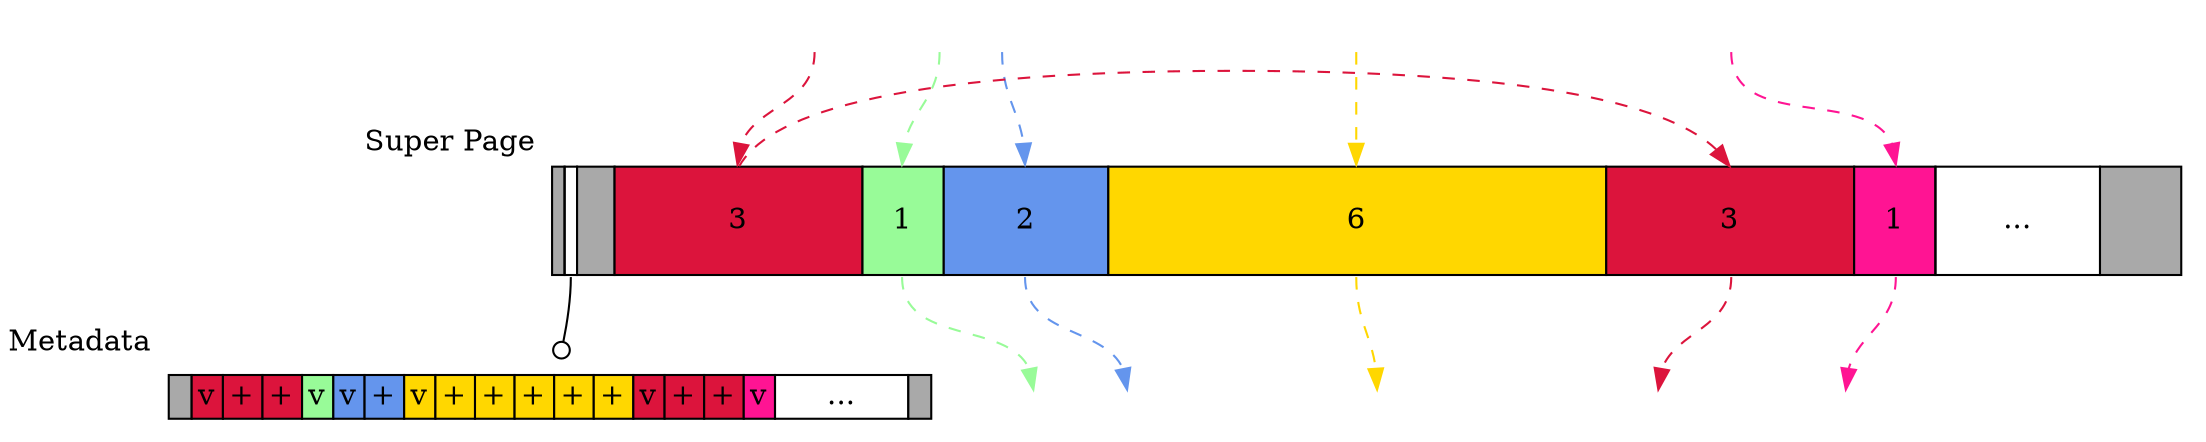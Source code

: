 digraph G {
  graph[bgcolor=transparent]
  node[shape=plaintext]
  edge[style=dashed]

  invisible_a[label=<
    <TABLE BORDER="0" CELLBORDER="0" CELLSPACING="0">
      <TR>
        <TD PORT="red" WIDTH="100"></TD>
        <TD PORT="green" WIDTH="20"></TD>
        <TD PORT="blue" WIDTH="40"></TD>
        <TD PORT="gold" WIDTH="300"></TD>
        <TD PORT="pink" WIDTH="60"></TD>
      </TR>
    </TABLE>
  >]
  superpage[xlabel="Super Page",label=<
    <TABLE BORDER="0" CELLBORDER="1" CELLSPACING="0" WIDTH="10">
      <TR>
        <!-- Head Partition Page -->
        <TD BGCOLOR="darkgrey" HEIGHT="52"></TD>
        <TD PORT="metadata"></TD>
        <TD BGCOLOR="darkgrey" WIDTH="18"></TD>
        <!-- Several Slot Spans -->
        <TD PORT="red" BGCOLOR="crimson" WIDTH="119">3</TD>
        <TD PORT="green" BGCOLOR="palegreen" WIDTH="39">1</TD>
        <TD PORT="blue" BGCOLOR="cornflowerblue" WIDTH="79">2</TD>
        <TD PORT="gold" BGCOLOR="gold" WIDTH="239">6</TD>
        <TD PORT="red2" BGCOLOR="crimson" WIDTH="119">3</TD>
        <TD PORT="pink" BGCOLOR="deeppink" WIDTH="39">1</TD>
        <TD WIDTH="79">...</TD>
        <!-- Tail Partition Page -->
        <TD BGCOLOR="darkgrey" WIDTH="39"></TD>
      </TR>
    </TABLE>
  >]
  invisible_b[label=<
    <TABLE BORDER="0" CELLBORDER="0" CELLSPACING="0">
      <TR>
        <TD PORT="green" WIDTH="30"></TD>
        <TD PORT="blue" WIDTH="60"></TD>
        <TD PORT="gold" WIDTH="180"></TD>
        <TD PORT="red" WIDTH="90"></TD>
        <TD PORT="pink" WIDTH="90"></TD>
      </TR>
    </TABLE>
  >]
  metadata_page[xlabel="Metadata",label=<
    <TABLE BORDER="0" CELLBORDER="1" CELLSPACING="0">
      <TR>
        <!-- Guard Page Metadata -->
        <TD BGCOLOR="darkgrey"> </TD>
        <!-- Red Slot Span Metadata -->
        <TD BGCOLOR="crimson">v</TD>
        <TD BGCOLOR="crimson">+</TD>
        <TD BGCOLOR="crimson">+</TD>
        <!-- Green Slot Span Metadata -->
        <TD BGCOLOR="palegreen">v</TD>
        <!-- Blue Slot Span Metadata -->
        <TD BGCOLOR="cornflowerblue">v</TD>
        <TD BGCOLOR="cornflowerblue">+</TD>
        <!-- Gold Slot Span Metadata -->
        <TD BGCOLOR="gold">v</TD>
        <TD BGCOLOR="gold">+</TD>
        <TD BGCOLOR="gold">+</TD>
        <TD BGCOLOR="gold">+</TD>
        <TD BGCOLOR="gold">+</TD>
        <TD BGCOLOR="gold">+</TD>
        <!-- Red Slot Span Metadata -->
        <TD BGCOLOR="crimson">v</TD>
        <TD BGCOLOR="crimson">+</TD>
        <TD BGCOLOR="crimson">+</TD>
        <!-- Pink Slot Span Metadata -->
        <TD BGCOLOR="deeppink">v</TD>
        <!-- etc. -->
        <TD WIDTH="64">...</TD>
        <!-- Guard Page Metadata -->
        <TD BGCOLOR="darkgrey"> </TD>
      </TR>
    </TABLE>
  >]

  invisible_a:red->superpage:red->superpage:red2[color=crimson]
  superpage:red2->invisible_b:red[color=crimson]
  invisible_a:green->superpage:green->invisible_b:green[color=palegreen]
  invisible_a:blue->superpage:blue->invisible_b:blue[color=cornflowerblue]
  invisible_a:gold->superpage:gold->invisible_b:gold[color=gold]
  invisible_a:pink->superpage:pink->invisible_b:pink[color=deeppink]

  superpage:metadata->metadata_page[style="",arrowhead=odot]
}
